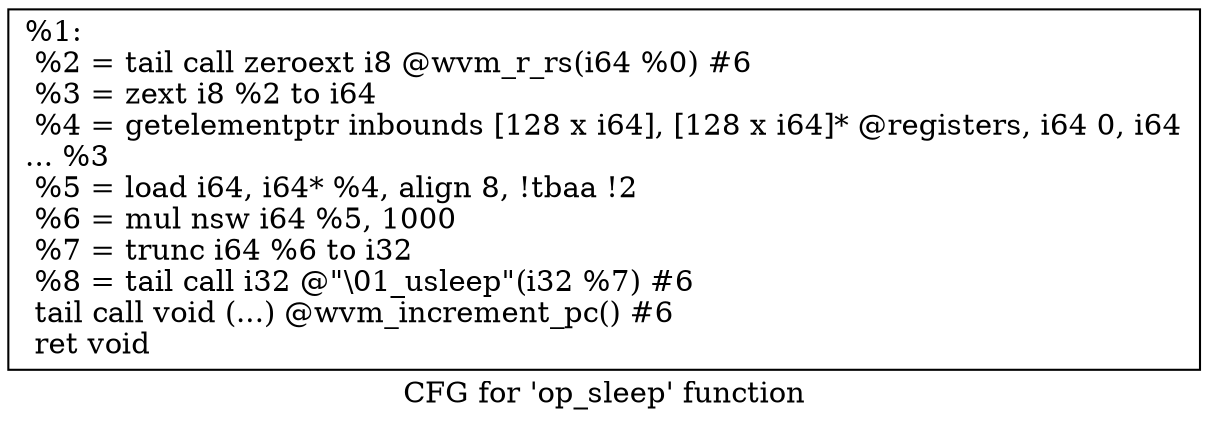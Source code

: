 digraph "CFG for 'op_sleep' function" {
	label="CFG for 'op_sleep' function";

	Node0x7f8ef0d44960 [shape=record,label="{%1:\l  %2 = tail call zeroext i8 @wvm_r_rs(i64 %0) #6\l  %3 = zext i8 %2 to i64\l  %4 = getelementptr inbounds [128 x i64], [128 x i64]* @registers, i64 0, i64\l... %3\l  %5 = load i64, i64* %4, align 8, !tbaa !2\l  %6 = mul nsw i64 %5, 1000\l  %7 = trunc i64 %6 to i32\l  %8 = tail call i32 @\"\\01_usleep\"(i32 %7) #6\l  tail call void (...) @wvm_increment_pc() #6\l  ret void\l}"];
}
